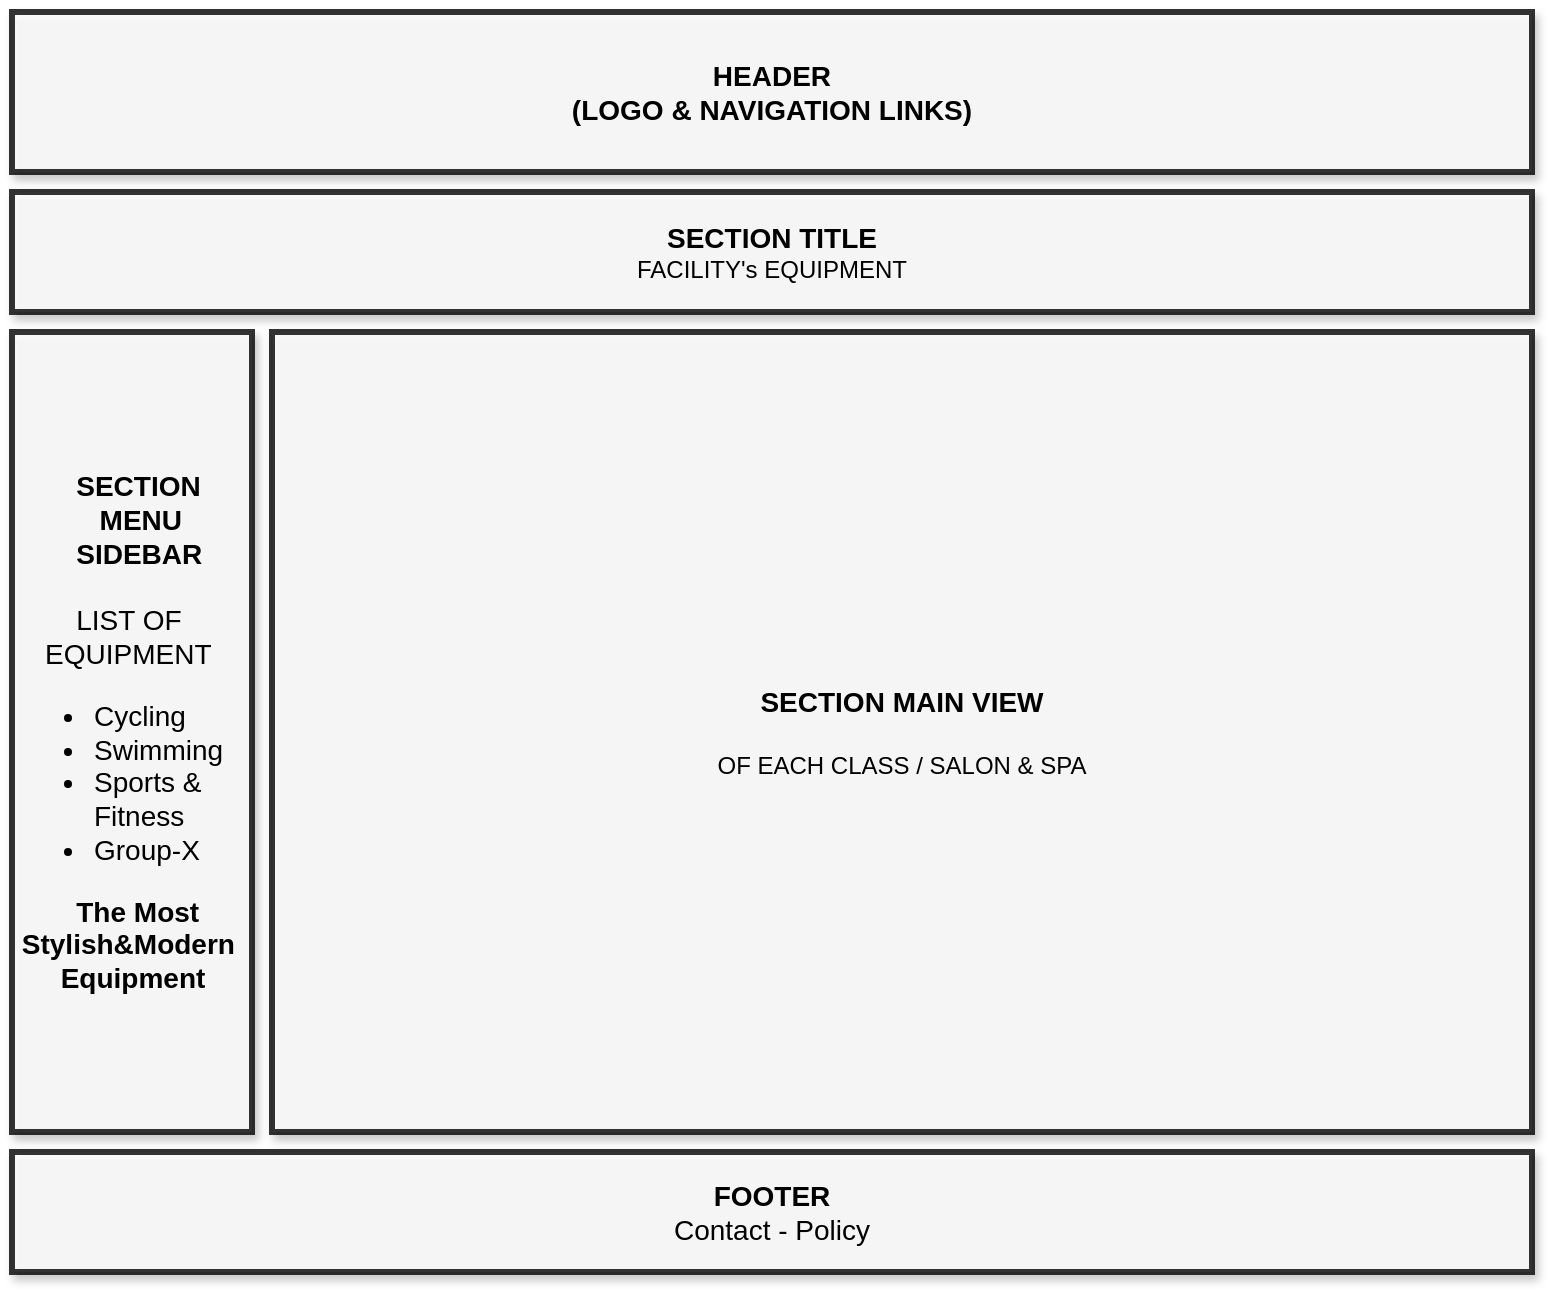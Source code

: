 <mxfile version="15.4.0" type="device"><diagram id="E4l7Z86vRtxiBn2Lk9C1" name="Page-1"><mxGraphModel dx="1185" dy="685" grid="0" gridSize="10" guides="1" tooltips="1" connect="1" arrows="1" fold="1" page="1" pageScale="1" pageWidth="850" pageHeight="1100" math="0" shadow="0"><root><mxCell id="0"/><mxCell id="1" parent="0"/><mxCell id="7KcYhISUvCwPRb52TORi-1" value="&lt;font style=&quot;font-size: 14px&quot;&gt;&lt;b&gt;HEADER&lt;br&gt;(LOGO &amp;amp; NAVIGATION LINKS)&lt;/b&gt;&lt;/font&gt;" style="whiteSpace=wrap;html=1;strokeWidth=3;perimeterSpacing=0;opacity=80;shadow=1;" vertex="1" parent="1"><mxGeometry x="40" y="60" width="760" height="80" as="geometry"/></mxCell><mxCell id="7KcYhISUvCwPRb52TORi-2" value="&lt;font&gt;&lt;b&gt;&lt;font style=&quot;font-size: 14px&quot;&gt;SECTION TITLE&lt;/font&gt;&lt;/b&gt;&lt;br&gt;&amp;nbsp;FACILITY's EQUIPMENT&amp;nbsp;&lt;/font&gt;" style="whiteSpace=wrap;html=1;strokeWidth=3;perimeterSpacing=0;opacity=80;shadow=1;" vertex="1" parent="1"><mxGeometry x="40" y="150" width="760" height="60" as="geometry"/></mxCell><mxCell id="7KcYhISUvCwPRb52TORi-3" value="&lt;div style=&quot;font-size: 14px&quot;&gt;&lt;div style=&quot;text-align: left&quot;&gt;&lt;b&gt;&lt;span style=&quot;white-space: pre&quot;&gt;&#9;&lt;/span&gt;SECTION&lt;br&gt;&lt;span style=&quot;white-space: pre&quot;&gt;&#9;&lt;/span&gt;&amp;nbsp; &amp;nbsp;MENU&lt;br&gt;&lt;div style=&quot;text-align: left&quot;&gt;&lt;b style=&quot;text-align: center&quot;&gt;&lt;span style=&quot;white-space: pre&quot;&gt;&#9;&lt;/span&gt;SIDEBAR&lt;/b&gt;&lt;span style=&quot;font-weight: normal ; text-align: center&quot;&gt;&amp;nbsp;&lt;/span&gt;&lt;/div&gt;&lt;/b&gt;&lt;/div&gt;&lt;/div&gt;&lt;div style=&quot;text-align: left ; font-size: 14px&quot;&gt;&lt;br&gt;&lt;/div&gt;&lt;div style=&quot;text-align: left ; font-size: 14px&quot;&gt;&lt;font style=&quot;font-size: 14px&quot;&gt;&lt;span style=&quot;white-space: pre&quot;&gt;&#9;&lt;/span&gt;LIST OF&lt;br&gt;&amp;nbsp; &amp;nbsp; EQUIPMENT&lt;/font&gt;&lt;/div&gt;&lt;div style=&quot;font-size: 14px&quot;&gt;&lt;ul&gt;&lt;li style=&quot;text-align: left&quot;&gt;&lt;span&gt;&lt;font style=&quot;font-size: 14px&quot;&gt;Cycling&lt;/font&gt;&lt;/span&gt;&lt;/li&gt;&lt;li style=&quot;text-align: left&quot;&gt;&lt;span&gt;&lt;font style=&quot;font-size: 14px&quot;&gt;Swimming&lt;/font&gt;&lt;/span&gt;&lt;/li&gt;&lt;li style=&quot;text-align: left&quot;&gt;&lt;span&gt;&lt;font style=&quot;font-size: 14px&quot;&gt;Sports &amp;amp; Fitness&lt;/font&gt;&lt;/span&gt;&lt;/li&gt;&lt;li style=&quot;text-align: left&quot;&gt;&lt;span&gt;&lt;font style=&quot;font-size: 14px&quot;&gt;Group-X&lt;/font&gt;&lt;/span&gt;&lt;/li&gt;&lt;/ul&gt;&lt;div style=&quot;text-align: left&quot;&gt;&lt;span style=&quot;white-space: pre&quot;&gt;&#9;&lt;/span&gt;&lt;b&gt;The Most&amp;nbsp; &amp;nbsp;Stylish&amp;amp;Modern&lt;br&gt;&amp;nbsp; &amp;nbsp; &amp;nbsp; Equipment&lt;/b&gt;&lt;/div&gt;&lt;/div&gt;" style="whiteSpace=wrap;html=1;align=center;strokeWidth=3;perimeterSpacing=0;opacity=80;shadow=1;" vertex="1" parent="1"><mxGeometry x="40" y="220" width="120" height="400" as="geometry"/></mxCell><mxCell id="7KcYhISUvCwPRb52TORi-4" value="&lt;span style=&quot;font-size: 14px&quot;&gt;&lt;b&gt;SECTION&amp;nbsp;&lt;/b&gt;&lt;/span&gt;&lt;font&gt;&lt;b&gt;&lt;font style=&quot;font-size: 14px&quot;&gt;MAIN VIEW&lt;br&gt;&lt;/font&gt;&lt;/b&gt;&lt;span style=&quot;font-size: 14px&quot;&gt;&lt;b&gt;&lt;br&gt;&lt;/b&gt;&lt;/span&gt;OF EACH CLASS / SALON &amp;amp; SPA&lt;/font&gt;" style="whiteSpace=wrap;html=1;strokeWidth=3;perimeterSpacing=0;opacity=80;shadow=1;" vertex="1" parent="1"><mxGeometry x="170" y="220" width="630" height="400" as="geometry"/></mxCell><mxCell id="7KcYhISUvCwPRb52TORi-6" value="&lt;font style=&quot;font-size: 14px&quot;&gt;&lt;b&gt;FOOTER&lt;/b&gt;&lt;br&gt;Contact - Policy&lt;/font&gt;" style="whiteSpace=wrap;html=1;strokeWidth=3;perimeterSpacing=0;opacity=80;shadow=1;" vertex="1" parent="1"><mxGeometry x="40" y="630" width="760" height="60" as="geometry"/></mxCell></root></mxGraphModel></diagram></mxfile>